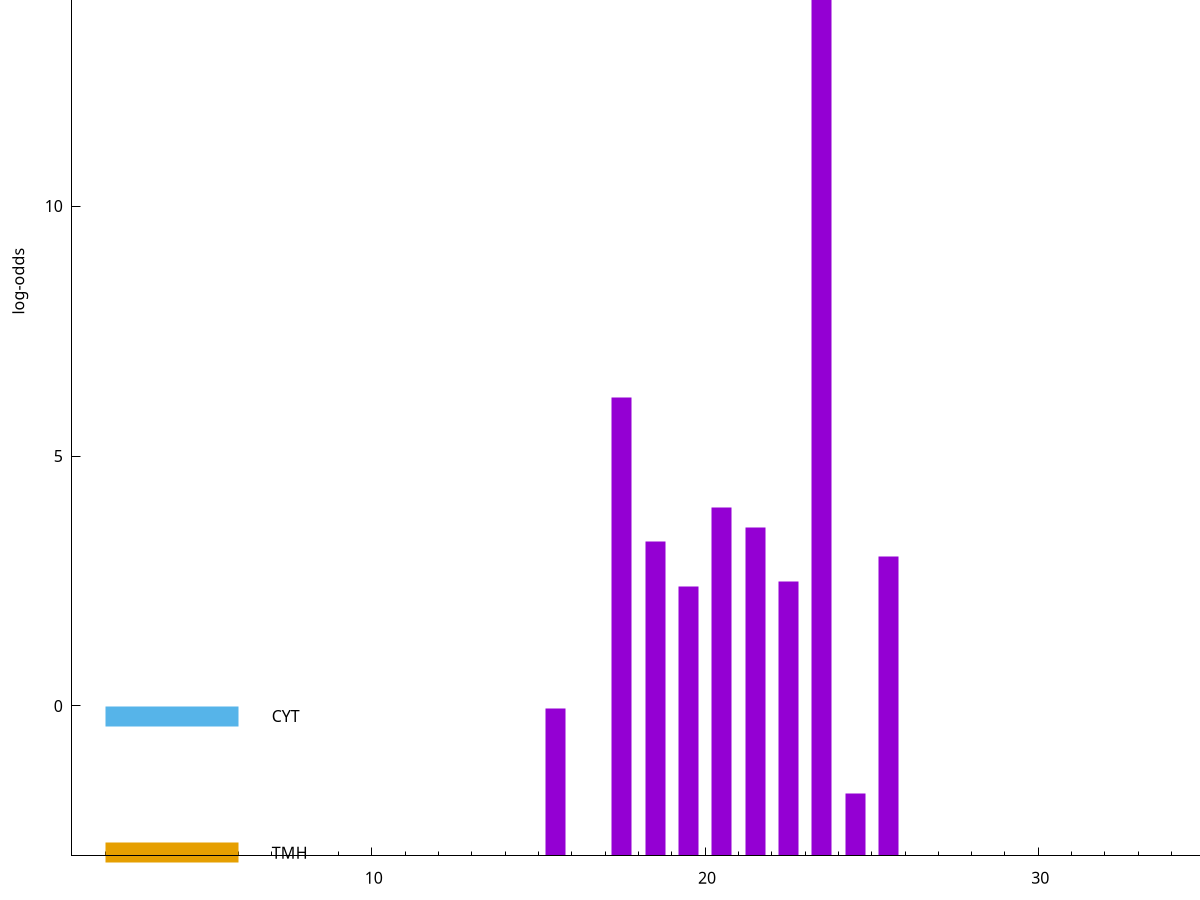 set title "LipoP predictions for SRR4017916.gff"
set size 2., 1.4
set xrange [1:70] 
set mxtics 10
set yrange [-3:20]
set y2range [0:23]
set ylabel "log-odds"
set term postscript eps color solid "Helvetica" 30
set output "SRR4017916.gff1.eps"
set arrow from 2,15.8992 to 6,15.8992 nohead lt 1 lw 20
set label "SpI" at 7,15.8992
set arrow from 2,-0.200913 to 6,-0.200913 nohead lt 3 lw 20
set label "CYT" at 7,-0.200913
set arrow from 2,-2.93815 to 6,-2.93815 nohead lt 4 lw 20
set label "TMH" at 7,-2.93815
set arrow from 2,15.8992 to 6,15.8992 nohead lt 1 lw 20
set label "SpI" at 7,15.8992
# NOTE: The scores below are the log-odds scores with the threshold
# NOTE: subtracted (a hack to make gnuplot make the histogram all
# NOTE: look nice).
plot "-" axes x1y2 title "" with impulses lt 1 lw 20
23.500000 18.896100
17.500000 9.177170
20.500000 6.977430
21.500000 6.578650
18.500000 6.295150
25.500000 5.993240
22.500000 5.491030
19.500000 5.386960
15.500000 2.942379
24.500000 1.248650
e
exit
